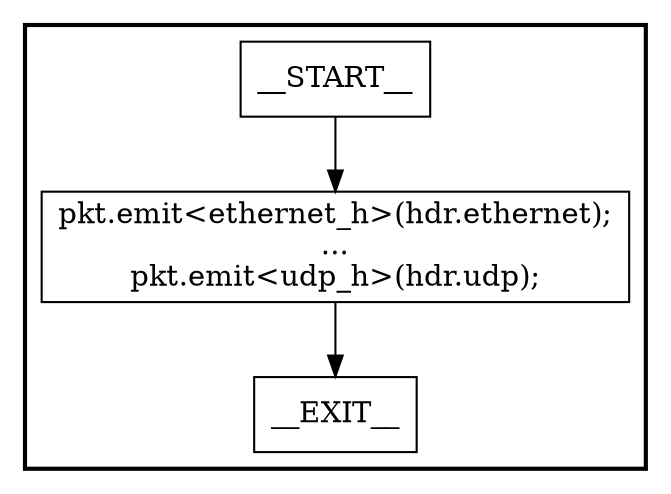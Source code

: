 digraph SwitchIngressDeparser {
subgraph cluster {
graph [
label="", labeljust=r, style=bold];
0[label=__START__, margin="", shape=rectangle, style=solid];
1[label=__EXIT__, margin="", shape=rectangle, style=solid];
2[label="pkt.emit<ethernet_h>(hdr.ethernet);
...
pkt.emit<udp_h>(hdr.udp);", margin="", shape=rectangle, style=solid];
0 -> 2[label=""];
2 -> 1[label=""];
}
}
